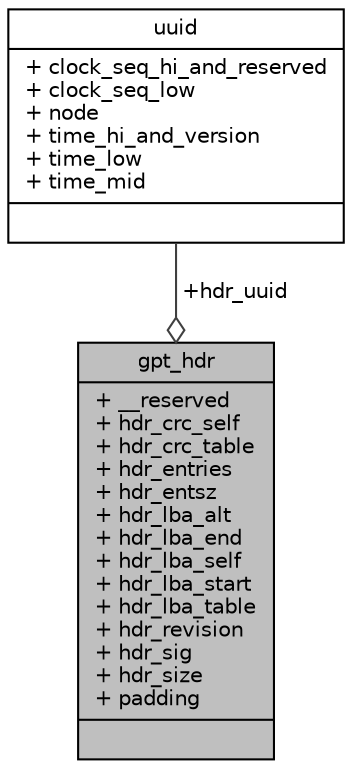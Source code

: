 digraph "gpt_hdr"
{
 // LATEX_PDF_SIZE
  edge [fontname="Helvetica",fontsize="10",labelfontname="Helvetica",labelfontsize="10"];
  node [fontname="Helvetica",fontsize="10",shape=record];
  Node1 [label="{gpt_hdr\n|+ __reserved\l+ hdr_crc_self\l+ hdr_crc_table\l+ hdr_entries\l+ hdr_entsz\l+ hdr_lba_alt\l+ hdr_lba_end\l+ hdr_lba_self\l+ hdr_lba_start\l+ hdr_lba_table\l+ hdr_revision\l+ hdr_sig\l+ hdr_size\l+ padding\l|}",height=0.2,width=0.4,color="black", fillcolor="grey75", style="filled", fontcolor="black",tooltip=" "];
  Node2 -> Node1 [color="grey25",fontsize="10",style="solid",label=" +hdr_uuid" ,arrowhead="odiamond",fontname="Helvetica"];
  Node2 [label="{uuid\n|+ clock_seq_hi_and_reserved\l+ clock_seq_low\l+ node\l+ time_hi_and_version\l+ time_low\l+ time_mid\l|}",height=0.2,width=0.4,color="black", fillcolor="white", style="filled",URL="$structuuid.html",tooltip=" "];
}
